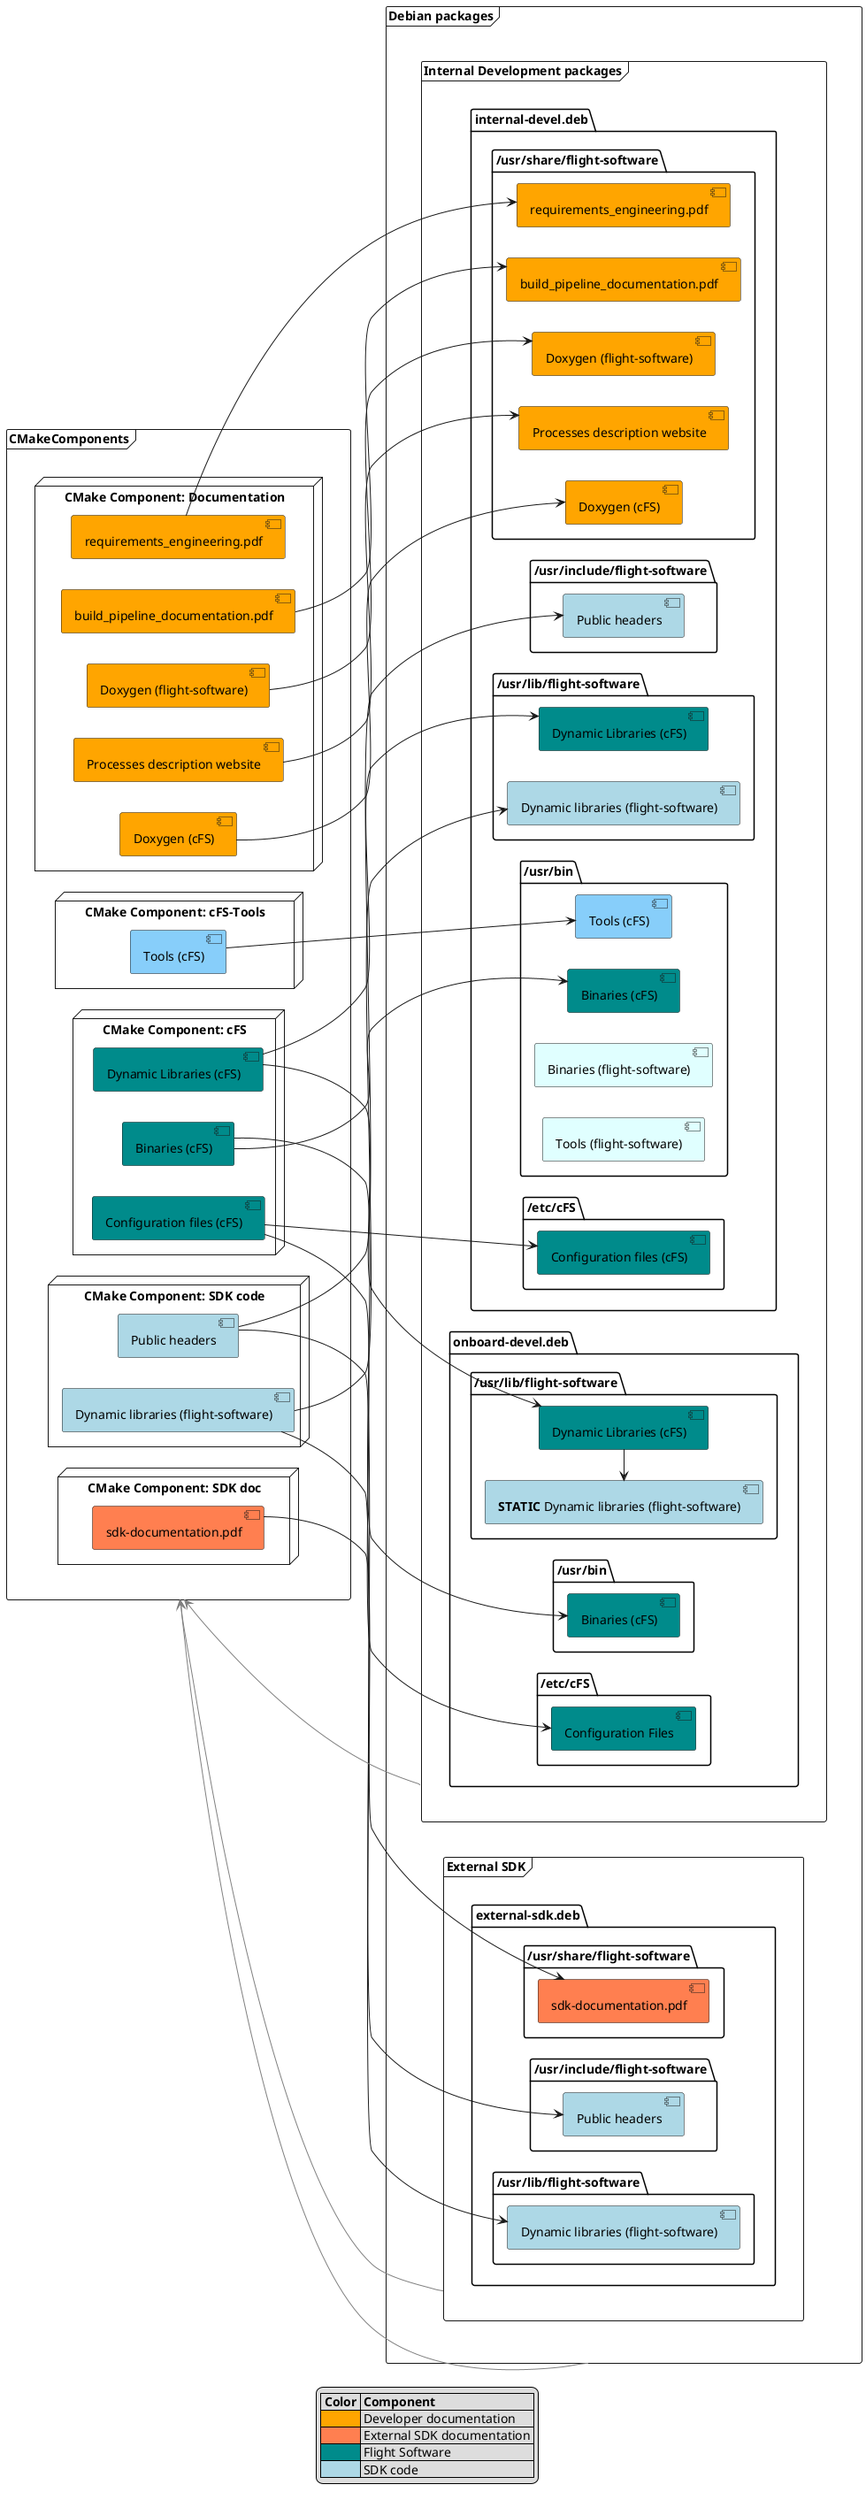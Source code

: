 @startuml
left to right direction
frame "Debian packages" as Debs{
    frame "Internal Development packages" as Internals {
        package "internal-devel.deb" {
            folder "/usr/share/flight-software"  {
                [requirements_engineering.pdf] as DevReqEngDoc #Orange
                [build_pipeline_documentation.pdf] as DevBuildPipeDoc #Orange
                [Doxygen (flight-software)] as DevCodeDoxy #Orange
                [Processes description website] as DevProcessWeb #Orange
                [Doxygen (cFS)] as DevCFSIntegrationDoxy #Orange
            }
            folder "/usr/include/flight-software" {
                [Public headers] as DevPubHeaders #LightBlue
            }
            folder "/usr/lib/flight-software" {
                [Dynamic libraries (flight-software)] as DevDynLib #LightBlue
                [Dynamic Libraries (cFS)] as DevCFSDynLib #DarkCyan
            }
            folder "/usr/bin" {
                [Binaries (flight-software)] as DevBin #LightCyan
                [Tools (flight-software)]   as DevTools #LightCyan
                [Binaries (cFS)]    as DevCFSBin #DarkCyan
                [Tools (cFS)] as DevCFSTools #LightSkyBlue
            }
            folder "/etc/cFS" {
                [Configuration files (cFS)] as DevcFSConfFile #DarkCyan
            }
        }

        package "onboard-devel.deb" {
            folder "/usr/lib/flight-software" as OnboardLibfolder{
                [Dynamic Libraries (cFS)] as OnboardDevCFSDynLib2 #DarkCyan
                [**STATIC** Dynamic libraries (flight-software)] as OnboardStaticLib #LightBlue
                OnboardStaticLib <- OnboardDevCFSDynLib2
            }
            folder "/usr/bin" as OnboardBinFolder {
                [Binaries (cFS)] as OnboardDevCFSBin2 #DarkCyan
            }
            folder "/etc/cFS" as OnboadEtcFolder {
                [Configuration Files] as OnboardDevcFSConfFile2 #DarkCyan
            }
        }
    }

    frame "External SDK" as Sdk{
        package "external-sdk.deb"{
            folder "/usr/share/flight-software" as SdkSharedFolder {
                [sdk-documentation.pdf] as SdkDoc #Coral
            }
            folder "/usr/include/flight-software" as SdkIncludeFolder {
                [Public headers] as SdkPubHeaders #LightBlue
            }
            folder "/usr/lib/flight-software" as SdkLibrariesFolder{
                [Dynamic libraries (flight-software)] as SdkDynLib #LightBlue
            }
        }
    }
}



frame CMakeComponents as Components{
    node "CMake Component: Documentation" {
        [requirements_engineering.pdf] as BuildReqEngDoc #Orange
        [build_pipeline_documentation.pdf] as BuildBuildPipeDoc #Orange
        [Doxygen (flight-software)] as BuildCodeDoxy #Orange
        [Processes description website] as BuildProcessWeb #Orange
        [Doxygen (cFS)] as BuildCFSIntegrationDoxy #Orange
    }

    node "CMake Component: cFS" {
        [Dynamic Libraries (cFS)] as BuildCFSDynLib #DarkCyan
        [Binaries (cFS)]    as BuildCFSBin #DarkCyan
        [Configuration files (cFS)] as BuildcFSConfFile #DarkCyan
    }
    node "CMake Component: cFS-Tools" {
        [Tools (cFS)] as BuildCFSTools #LightSkyBlue
    }
    node "CMake Component: SDK code" {
        [Dynamic libraries (flight-software)] as BuildDynLib #LightBlue
        [Public headers] as BuildPubHeaders #LightBlue
    }
    node "CMake Component: SDK doc" {
        [sdk-documentation.pdf] as BuildSdkDoc #Coral


    }
}
BuildReqEngDoc -> DevReqEngDoc
BuildBuildPipeDoc -> DevBuildPipeDoc
BuildCodeDoxy -> DevCodeDoxy
BuildProcessWeb -> DevProcessWeb
BuildCFSIntegrationDoxy -> DevCFSIntegrationDoxy

BuildCFSDynLib -> DevCFSDynLib
BuildCFSBin -> DevCFSBin
BuildCFSTools -> DevCFSTools
BuildcFSConfFile -> DevcFSConfFile

BuildDynLib -> DevDynLib
BuildDynLib -> SdkDynLib
BuildPubHeaders -> SdkPubHeaders
BuildPubHeaders -> DevPubHeaders
BuildSdkDoc -> SdkDoc

BuildCFSDynLib -> OnboardDevCFSDynLib2
BuildCFSBin -> OnboardDevCFSBin2
BuildcFSConfFile -> OnboardDevcFSConfFile2

Debs -up-> Components #Gray
Internals -up-> Components #Gray
Sdk -up-> Components #Gray

legend
  |= **Color** |= **Component** |
  |<#orange>| Developer documentation |
  |<#Coral> | External SDK documentation |
  |<#DarkCyan>| Flight Software |
  |<#LightBlue>| SDK code |
endlegend

@enduml
